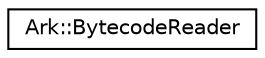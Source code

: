 digraph "Graphical Class Hierarchy"
{
 // INTERACTIVE_SVG=YES
 // LATEX_PDF_SIZE
  edge [fontname="Helvetica",fontsize="10",labelfontname="Helvetica",labelfontsize="10"];
  node [fontname="Helvetica",fontsize="10",shape=record];
  rankdir="LR";
  Node0 [label="Ark::BytecodeReader",height=0.2,width=0.4,color="black", fillcolor="white", style="filled",URL="$d8/d08/classArk_1_1BytecodeReader.html",tooltip="This class is just a helper to."];
}
